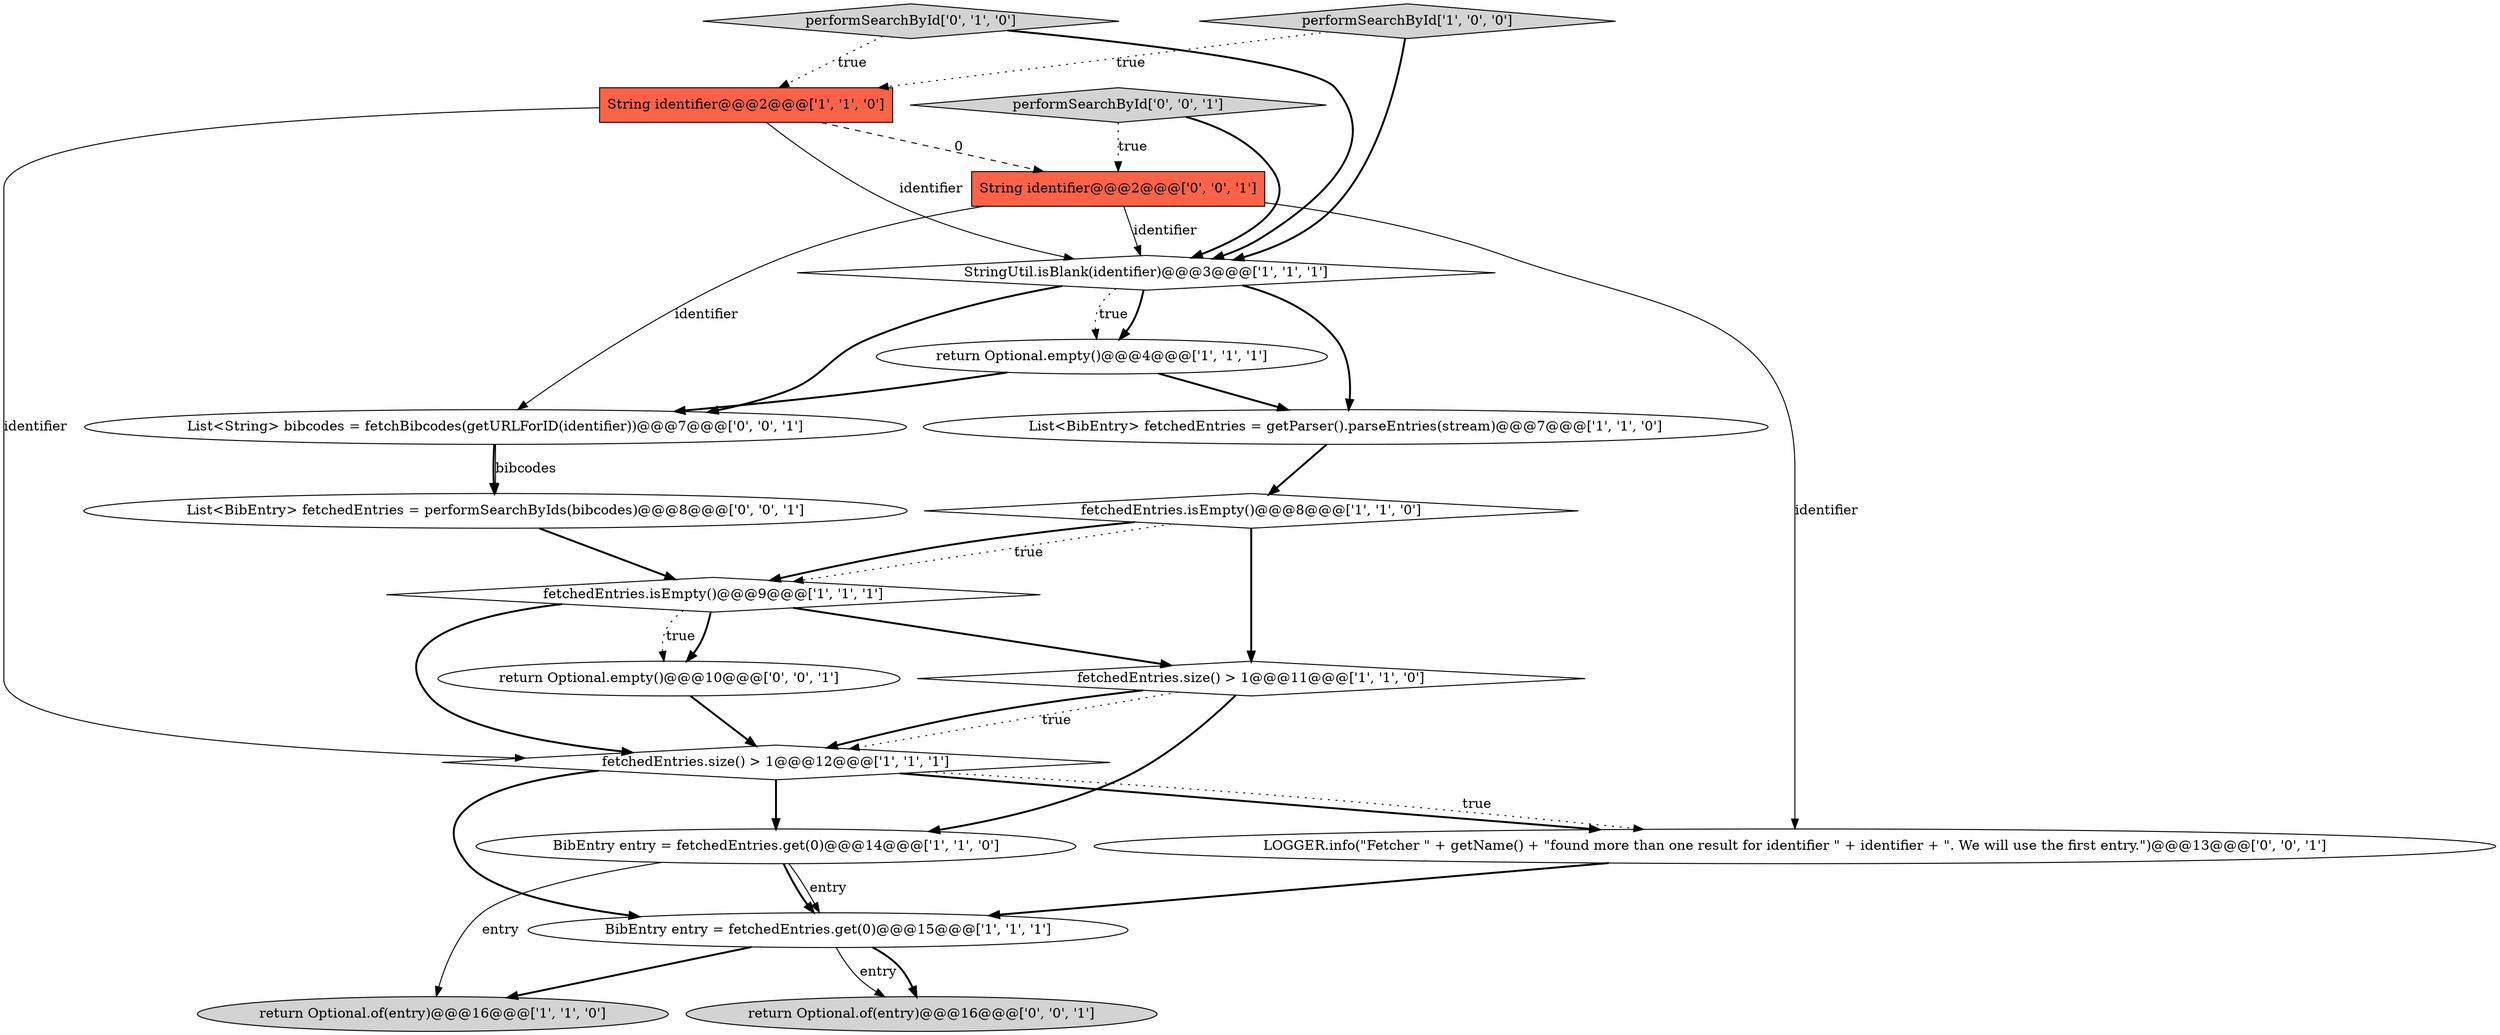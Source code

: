 digraph {
0 [style = filled, label = "BibEntry entry = fetchedEntries.get(0)@@@14@@@['1', '1', '0']", fillcolor = white, shape = ellipse image = "AAA0AAABBB1BBB"];
6 [style = filled, label = "fetchedEntries.size() > 1@@@12@@@['1', '1', '1']", fillcolor = white, shape = diamond image = "AAA0AAABBB1BBB"];
17 [style = filled, label = "List<BibEntry> fetchedEntries = performSearchByIds(bibcodes)@@@8@@@['0', '0', '1']", fillcolor = white, shape = ellipse image = "AAA0AAABBB3BBB"];
15 [style = filled, label = "String identifier@@@2@@@['0', '0', '1']", fillcolor = tomato, shape = box image = "AAA0AAABBB3BBB"];
13 [style = filled, label = "LOGGER.info(\"Fetcher \" + getName() + \"found more than one result for identifier \" + identifier + \". We will use the first entry.\")@@@13@@@['0', '0', '1']", fillcolor = white, shape = ellipse image = "AAA0AAABBB3BBB"];
4 [style = filled, label = "String identifier@@@2@@@['1', '1', '0']", fillcolor = tomato, shape = box image = "AAA0AAABBB1BBB"];
10 [style = filled, label = "fetchedEntries.isEmpty()@@@8@@@['1', '1', '0']", fillcolor = white, shape = diamond image = "AAA0AAABBB1BBB"];
14 [style = filled, label = "return Optional.empty()@@@10@@@['0', '0', '1']", fillcolor = white, shape = ellipse image = "AAA0AAABBB3BBB"];
3 [style = filled, label = "fetchedEntries.isEmpty()@@@9@@@['1', '1', '1']", fillcolor = white, shape = diamond image = "AAA0AAABBB1BBB"];
19 [style = filled, label = "performSearchById['0', '0', '1']", fillcolor = lightgray, shape = diamond image = "AAA0AAABBB3BBB"];
11 [style = filled, label = "performSearchById['1', '0', '0']", fillcolor = lightgray, shape = diamond image = "AAA0AAABBB1BBB"];
12 [style = filled, label = "performSearchById['0', '1', '0']", fillcolor = lightgray, shape = diamond image = "AAA0AAABBB2BBB"];
2 [style = filled, label = "return Optional.empty()@@@4@@@['1', '1', '1']", fillcolor = white, shape = ellipse image = "AAA0AAABBB1BBB"];
7 [style = filled, label = "return Optional.of(entry)@@@16@@@['1', '1', '0']", fillcolor = lightgray, shape = ellipse image = "AAA0AAABBB1BBB"];
18 [style = filled, label = "List<String> bibcodes = fetchBibcodes(getURLForID(identifier))@@@7@@@['0', '0', '1']", fillcolor = white, shape = ellipse image = "AAA0AAABBB3BBB"];
5 [style = filled, label = "fetchedEntries.size() > 1@@@11@@@['1', '1', '0']", fillcolor = white, shape = diamond image = "AAA0AAABBB1BBB"];
8 [style = filled, label = "List<BibEntry> fetchedEntries = getParser().parseEntries(stream)@@@7@@@['1', '1', '0']", fillcolor = white, shape = ellipse image = "AAA0AAABBB1BBB"];
1 [style = filled, label = "BibEntry entry = fetchedEntries.get(0)@@@15@@@['1', '1', '1']", fillcolor = white, shape = ellipse image = "AAA0AAABBB1BBB"];
16 [style = filled, label = "return Optional.of(entry)@@@16@@@['0', '0', '1']", fillcolor = lightgray, shape = ellipse image = "AAA0AAABBB3BBB"];
9 [style = filled, label = "StringUtil.isBlank(identifier)@@@3@@@['1', '1', '1']", fillcolor = white, shape = diamond image = "AAA0AAABBB1BBB"];
9->18 [style = bold, label=""];
3->14 [style = bold, label=""];
19->9 [style = bold, label=""];
15->18 [style = solid, label="identifier"];
10->3 [style = dotted, label="true"];
18->17 [style = solid, label="bibcodes"];
6->0 [style = bold, label=""];
9->2 [style = bold, label=""];
3->14 [style = dotted, label="true"];
4->15 [style = dashed, label="0"];
0->7 [style = solid, label="entry"];
11->9 [style = bold, label=""];
6->13 [style = bold, label=""];
17->3 [style = bold, label=""];
9->2 [style = dotted, label="true"];
3->5 [style = bold, label=""];
0->1 [style = bold, label=""];
10->3 [style = bold, label=""];
2->8 [style = bold, label=""];
3->6 [style = bold, label=""];
12->9 [style = bold, label=""];
4->6 [style = solid, label="identifier"];
5->6 [style = dotted, label="true"];
6->13 [style = dotted, label="true"];
15->13 [style = solid, label="identifier"];
5->0 [style = bold, label=""];
12->4 [style = dotted, label="true"];
2->18 [style = bold, label=""];
19->15 [style = dotted, label="true"];
14->6 [style = bold, label=""];
1->16 [style = solid, label="entry"];
13->1 [style = bold, label=""];
11->4 [style = dotted, label="true"];
18->17 [style = bold, label=""];
4->9 [style = solid, label="identifier"];
9->8 [style = bold, label=""];
1->7 [style = bold, label=""];
1->16 [style = bold, label=""];
0->1 [style = solid, label="entry"];
6->1 [style = bold, label=""];
8->10 [style = bold, label=""];
10->5 [style = bold, label=""];
15->9 [style = solid, label="identifier"];
5->6 [style = bold, label=""];
}

